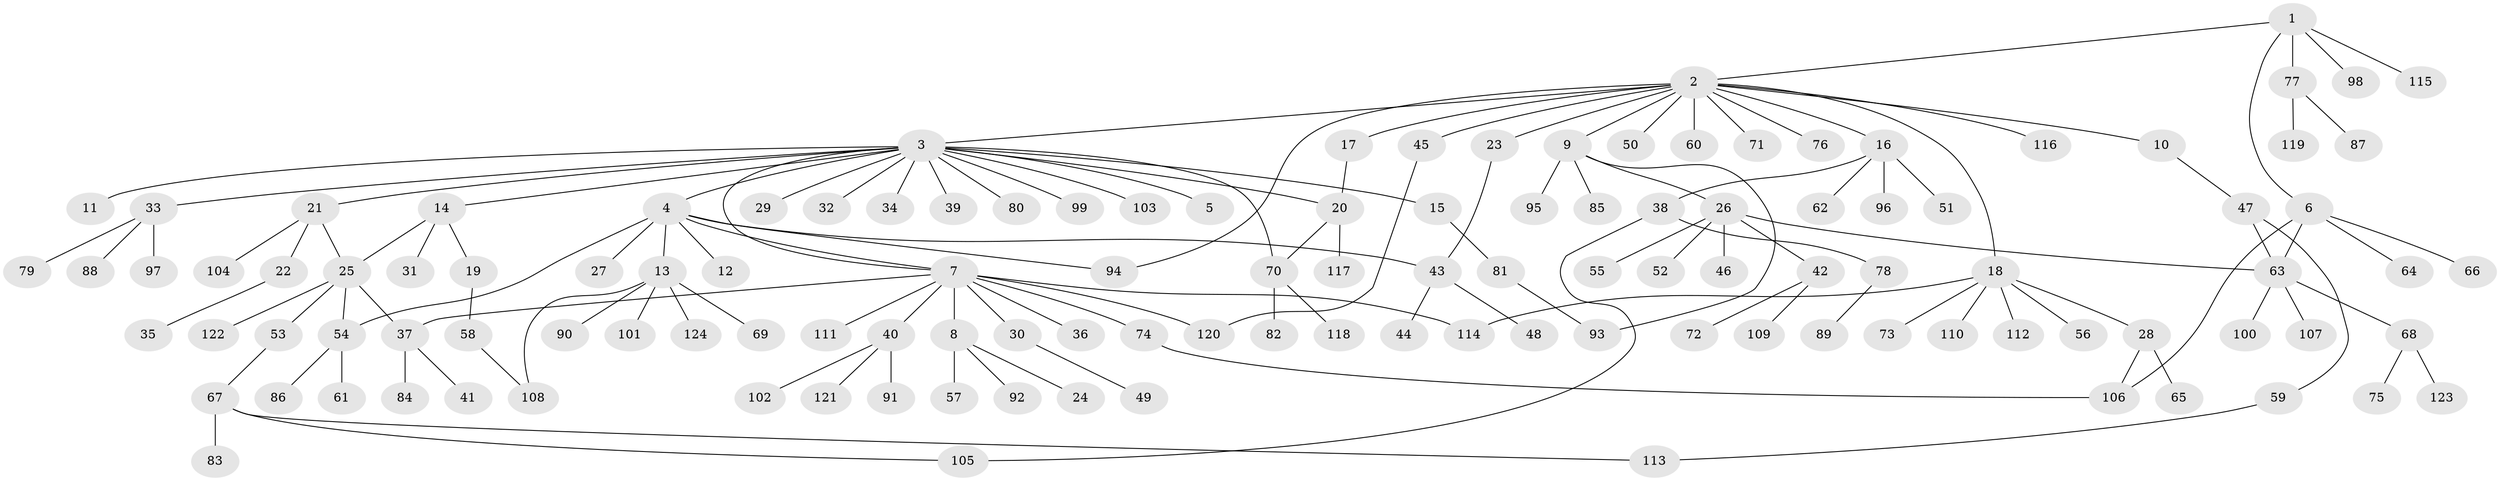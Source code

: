 // coarse degree distribution, {6: 0.030303030303030304, 18: 0.010101010101010102, 19: 0.010101010101010102, 7: 0.020202020202020204, 1: 0.6060606060606061, 11: 0.010101010101010102, 3: 0.06060606060606061, 2: 0.1717171717171717, 5: 0.020202020202020204, 4: 0.050505050505050504, 8: 0.010101010101010102}
// Generated by graph-tools (version 1.1) at 2025/23/03/03/25 07:23:48]
// undirected, 124 vertices, 141 edges
graph export_dot {
graph [start="1"]
  node [color=gray90,style=filled];
  1;
  2;
  3;
  4;
  5;
  6;
  7;
  8;
  9;
  10;
  11;
  12;
  13;
  14;
  15;
  16;
  17;
  18;
  19;
  20;
  21;
  22;
  23;
  24;
  25;
  26;
  27;
  28;
  29;
  30;
  31;
  32;
  33;
  34;
  35;
  36;
  37;
  38;
  39;
  40;
  41;
  42;
  43;
  44;
  45;
  46;
  47;
  48;
  49;
  50;
  51;
  52;
  53;
  54;
  55;
  56;
  57;
  58;
  59;
  60;
  61;
  62;
  63;
  64;
  65;
  66;
  67;
  68;
  69;
  70;
  71;
  72;
  73;
  74;
  75;
  76;
  77;
  78;
  79;
  80;
  81;
  82;
  83;
  84;
  85;
  86;
  87;
  88;
  89;
  90;
  91;
  92;
  93;
  94;
  95;
  96;
  97;
  98;
  99;
  100;
  101;
  102;
  103;
  104;
  105;
  106;
  107;
  108;
  109;
  110;
  111;
  112;
  113;
  114;
  115;
  116;
  117;
  118;
  119;
  120;
  121;
  122;
  123;
  124;
  1 -- 2;
  1 -- 6;
  1 -- 77;
  1 -- 98;
  1 -- 115;
  2 -- 3;
  2 -- 9;
  2 -- 10;
  2 -- 16;
  2 -- 17;
  2 -- 18;
  2 -- 23;
  2 -- 45;
  2 -- 50;
  2 -- 60;
  2 -- 71;
  2 -- 76;
  2 -- 94;
  2 -- 116;
  3 -- 4;
  3 -- 5;
  3 -- 7;
  3 -- 11;
  3 -- 14;
  3 -- 15;
  3 -- 20;
  3 -- 21;
  3 -- 29;
  3 -- 32;
  3 -- 33;
  3 -- 34;
  3 -- 39;
  3 -- 70;
  3 -- 80;
  3 -- 99;
  3 -- 103;
  4 -- 7;
  4 -- 12;
  4 -- 13;
  4 -- 27;
  4 -- 43;
  4 -- 54;
  4 -- 94;
  6 -- 63;
  6 -- 64;
  6 -- 66;
  6 -- 106;
  7 -- 8;
  7 -- 30;
  7 -- 36;
  7 -- 37;
  7 -- 40;
  7 -- 74;
  7 -- 111;
  7 -- 114;
  7 -- 120;
  8 -- 24;
  8 -- 57;
  8 -- 92;
  9 -- 26;
  9 -- 85;
  9 -- 93;
  9 -- 95;
  10 -- 47;
  13 -- 69;
  13 -- 90;
  13 -- 101;
  13 -- 108;
  13 -- 124;
  14 -- 19;
  14 -- 25;
  14 -- 31;
  15 -- 81;
  16 -- 38;
  16 -- 51;
  16 -- 62;
  16 -- 96;
  17 -- 20;
  18 -- 28;
  18 -- 56;
  18 -- 73;
  18 -- 110;
  18 -- 112;
  18 -- 114;
  19 -- 58;
  20 -- 70;
  20 -- 117;
  21 -- 22;
  21 -- 25;
  21 -- 104;
  22 -- 35;
  23 -- 43;
  25 -- 37;
  25 -- 53;
  25 -- 54;
  25 -- 122;
  26 -- 42;
  26 -- 46;
  26 -- 52;
  26 -- 55;
  26 -- 63;
  28 -- 65;
  28 -- 106;
  30 -- 49;
  33 -- 79;
  33 -- 88;
  33 -- 97;
  37 -- 41;
  37 -- 84;
  38 -- 78;
  38 -- 105;
  40 -- 91;
  40 -- 102;
  40 -- 121;
  42 -- 72;
  42 -- 109;
  43 -- 44;
  43 -- 48;
  45 -- 120;
  47 -- 59;
  47 -- 63;
  53 -- 67;
  54 -- 61;
  54 -- 86;
  58 -- 108;
  59 -- 113;
  63 -- 68;
  63 -- 100;
  63 -- 107;
  67 -- 83;
  67 -- 105;
  67 -- 113;
  68 -- 75;
  68 -- 123;
  70 -- 82;
  70 -- 118;
  74 -- 106;
  77 -- 87;
  77 -- 119;
  78 -- 89;
  81 -- 93;
}
